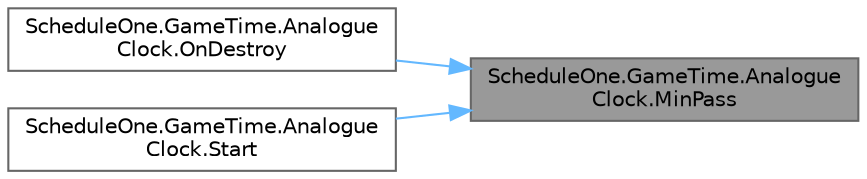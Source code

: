 digraph "ScheduleOne.GameTime.AnalogueClock.MinPass"
{
 // LATEX_PDF_SIZE
  bgcolor="transparent";
  edge [fontname=Helvetica,fontsize=10,labelfontname=Helvetica,labelfontsize=10];
  node [fontname=Helvetica,fontsize=10,shape=box,height=0.2,width=0.4];
  rankdir="RL";
  Node1 [id="Node000001",label="ScheduleOne.GameTime.Analogue\lClock.MinPass",height=0.2,width=0.4,color="gray40", fillcolor="grey60", style="filled", fontcolor="black",tooltip=" "];
  Node1 -> Node2 [id="edge1_Node000001_Node000002",dir="back",color="steelblue1",style="solid",tooltip=" "];
  Node2 [id="Node000002",label="ScheduleOne.GameTime.Analogue\lClock.OnDestroy",height=0.2,width=0.4,color="grey40", fillcolor="white", style="filled",URL="$class_schedule_one_1_1_game_time_1_1_analogue_clock.html#afb56d77a4f51d509ed14003f187dde10",tooltip=" "];
  Node1 -> Node3 [id="edge2_Node000001_Node000003",dir="back",color="steelblue1",style="solid",tooltip=" "];
  Node3 [id="Node000003",label="ScheduleOne.GameTime.Analogue\lClock.Start",height=0.2,width=0.4,color="grey40", fillcolor="white", style="filled",URL="$class_schedule_one_1_1_game_time_1_1_analogue_clock.html#a6e881e80d55f1624c38efa0753ee55a3",tooltip=" "];
}
